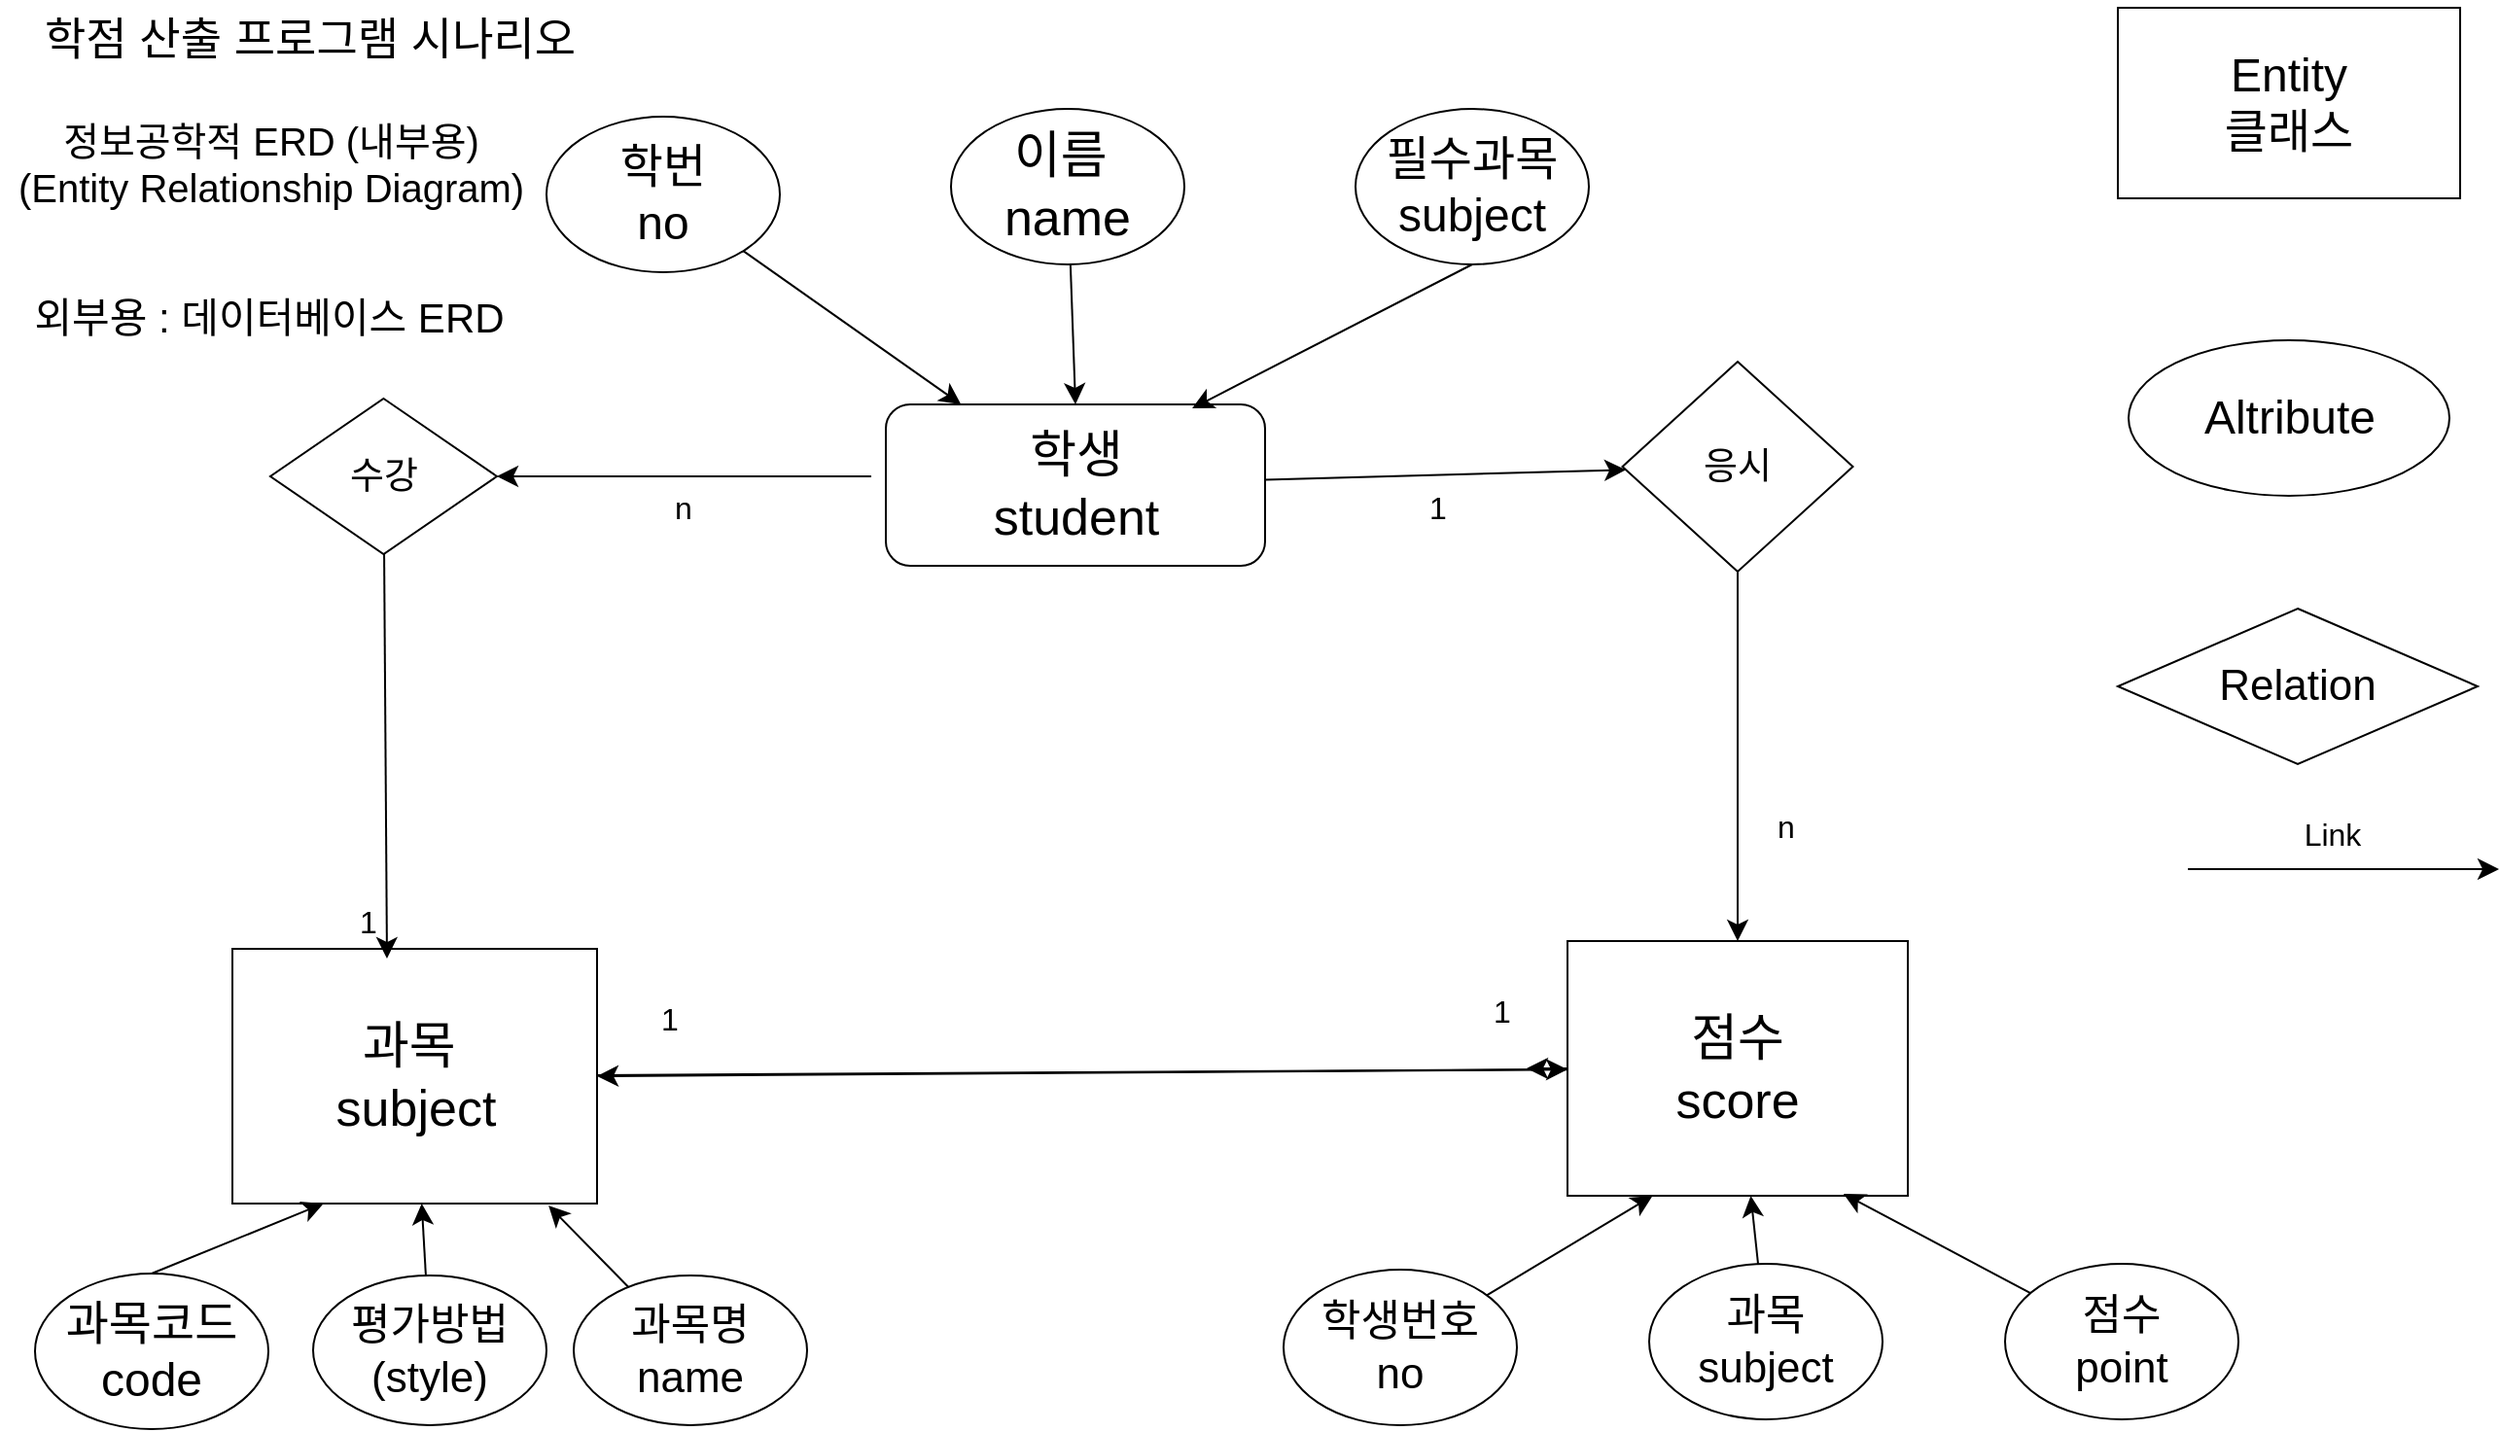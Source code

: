 <mxfile version="23.1.7" type="device">
  <diagram name="페이지-1" id="vhYBJOvGmw5kMRopdo48">
    <mxGraphModel dx="2634" dy="1630" grid="0" gridSize="10" guides="1" tooltips="1" connect="1" arrows="1" fold="1" page="0" pageScale="1" pageWidth="827" pageHeight="1169" math="0" shadow="0">
      <root>
        <mxCell id="0" />
        <mxCell id="1" parent="0" />
        <mxCell id="ph6KvJz50yeCgQCEXLz_-5" value="&lt;font style=&quot;font-size: 23px;&quot;&gt;학점 산출 프로그램 시나리오&lt;/font&gt;" style="text;html=1;align=center;verticalAlign=middle;resizable=0;points=[];autosize=1;strokeColor=none;fillColor=none;fontSize=16;" vertex="1" parent="1">
          <mxGeometry x="-1125" y="-417" width="313" height="40" as="geometry" />
        </mxCell>
        <mxCell id="ph6KvJz50yeCgQCEXLz_-27" style="edgeStyle=none;curved=1;rounded=0;orthogonalLoop=1;jettySize=auto;html=1;entryX=1;entryY=0.5;entryDx=0;entryDy=0;fontSize=12;startSize=8;endSize=8;" edge="1" parent="1" target="ph6KvJz50yeCgQCEXLz_-48">
          <mxGeometry relative="1" as="geometry">
            <mxPoint x="-679" y="-172" as="sourcePoint" />
            <mxPoint x="-901" y="-180" as="targetPoint" />
          </mxGeometry>
        </mxCell>
        <mxCell id="ph6KvJz50yeCgQCEXLz_-51" style="edgeStyle=none;curved=1;rounded=0;orthogonalLoop=1;jettySize=auto;html=1;fontSize=12;startSize=8;endSize=8;" edge="1" parent="1" source="ph6KvJz50yeCgQCEXLz_-8" target="ph6KvJz50yeCgQCEXLz_-50">
          <mxGeometry relative="1" as="geometry" />
        </mxCell>
        <mxCell id="ph6KvJz50yeCgQCEXLz_-8" value="&lt;font style=&quot;font-size: 26px;&quot;&gt;학생&lt;br&gt;student&lt;/font&gt;" style="rounded=1;whiteSpace=wrap;html=1;glass=0;" vertex="1" parent="1">
          <mxGeometry x="-671.5" y="-209" width="195" height="83" as="geometry" />
        </mxCell>
        <mxCell id="ph6KvJz50yeCgQCEXLz_-33" style="edgeStyle=none;curved=1;rounded=0;orthogonalLoop=1;jettySize=auto;html=1;fontSize=12;startSize=8;endSize=8;" edge="1" parent="1" source="ph6KvJz50yeCgQCEXLz_-9" target="ph6KvJz50yeCgQCEXLz_-11">
          <mxGeometry relative="1" as="geometry" />
        </mxCell>
        <mxCell id="ph6KvJz50yeCgQCEXLz_-9" value="&lt;font style=&quot;font-size: 26px;&quot;&gt;과목&amp;nbsp;&lt;br&gt;subject&lt;/font&gt;" style="rounded=0;whiteSpace=wrap;html=1;" vertex="1" parent="1">
          <mxGeometry x="-1007.5" y="71" width="187.5" height="131" as="geometry" />
        </mxCell>
        <mxCell id="ph6KvJz50yeCgQCEXLz_-10" style="edgeStyle=none;curved=1;rounded=0;orthogonalLoop=1;jettySize=auto;html=1;exitX=1;exitY=1;exitDx=0;exitDy=0;fontSize=12;startSize=8;endSize=8;" edge="1" parent="1" source="ph6KvJz50yeCgQCEXLz_-8" target="ph6KvJz50yeCgQCEXLz_-8">
          <mxGeometry relative="1" as="geometry" />
        </mxCell>
        <mxCell id="ph6KvJz50yeCgQCEXLz_-35" style="edgeStyle=none;curved=1;rounded=0;orthogonalLoop=1;jettySize=auto;html=1;fontSize=12;startSize=8;endSize=8;" edge="1" parent="1" source="ph6KvJz50yeCgQCEXLz_-11">
          <mxGeometry relative="1" as="geometry">
            <mxPoint x="-342" y="132.5" as="targetPoint" />
          </mxGeometry>
        </mxCell>
        <mxCell id="ph6KvJz50yeCgQCEXLz_-36" style="edgeStyle=none;curved=1;rounded=0;orthogonalLoop=1;jettySize=auto;html=1;entryX=1;entryY=0.5;entryDx=0;entryDy=0;fontSize=12;startSize=8;endSize=8;" edge="1" parent="1" source="ph6KvJz50yeCgQCEXLz_-11" target="ph6KvJz50yeCgQCEXLz_-9">
          <mxGeometry relative="1" as="geometry" />
        </mxCell>
        <mxCell id="ph6KvJz50yeCgQCEXLz_-11" value="&lt;font style=&quot;font-size: 26px;&quot;&gt;점수&lt;br&gt;score&lt;/font&gt;" style="rounded=0;whiteSpace=wrap;html=1;" vertex="1" parent="1">
          <mxGeometry x="-321" y="67" width="175" height="131" as="geometry" />
        </mxCell>
        <mxCell id="ph6KvJz50yeCgQCEXLz_-39" style="edgeStyle=none;curved=1;rounded=0;orthogonalLoop=1;jettySize=auto;html=1;fontSize=12;startSize=8;endSize=8;" edge="1" parent="1" source="ph6KvJz50yeCgQCEXLz_-12" target="ph6KvJz50yeCgQCEXLz_-8">
          <mxGeometry relative="1" as="geometry" />
        </mxCell>
        <mxCell id="ph6KvJz50yeCgQCEXLz_-12" value="&lt;font style=&quot;font-size: 24px;&quot;&gt;학번&lt;br&gt;no&lt;/font&gt;" style="ellipse;whiteSpace=wrap;html=1;" vertex="1" parent="1">
          <mxGeometry x="-846" y="-357" width="120" height="80" as="geometry" />
        </mxCell>
        <mxCell id="ph6KvJz50yeCgQCEXLz_-40" style="edgeStyle=none;curved=1;rounded=0;orthogonalLoop=1;jettySize=auto;html=1;entryX=0.5;entryY=0;entryDx=0;entryDy=0;fontSize=12;startSize=8;endSize=8;" edge="1" parent="1" source="ph6KvJz50yeCgQCEXLz_-13" target="ph6KvJz50yeCgQCEXLz_-8">
          <mxGeometry relative="1" as="geometry" />
        </mxCell>
        <mxCell id="ph6KvJz50yeCgQCEXLz_-13" value="&lt;font style=&quot;font-size: 26px;&quot;&gt;이름&amp;nbsp;&lt;br&gt;name&lt;/font&gt;" style="ellipse;whiteSpace=wrap;html=1;" vertex="1" parent="1">
          <mxGeometry x="-638" y="-361" width="120" height="80" as="geometry" />
        </mxCell>
        <mxCell id="ph6KvJz50yeCgQCEXLz_-14" value="&lt;font style=&quot;font-size: 24px;&quot;&gt;필수과목&lt;br&gt;subject&lt;br&gt;&lt;/font&gt;" style="ellipse;whiteSpace=wrap;html=1;" vertex="1" parent="1">
          <mxGeometry x="-430" y="-361" width="120" height="80" as="geometry" />
        </mxCell>
        <mxCell id="ph6KvJz50yeCgQCEXLz_-42" style="edgeStyle=none;curved=1;rounded=0;orthogonalLoop=1;jettySize=auto;html=1;exitX=0.5;exitY=0;exitDx=0;exitDy=0;entryX=0.25;entryY=1;entryDx=0;entryDy=0;fontSize=12;startSize=8;endSize=8;" edge="1" parent="1" source="ph6KvJz50yeCgQCEXLz_-15" target="ph6KvJz50yeCgQCEXLz_-9">
          <mxGeometry relative="1" as="geometry" />
        </mxCell>
        <mxCell id="ph6KvJz50yeCgQCEXLz_-15" value="&lt;span style=&quot;font-size: 24px;&quot;&gt;과목코드&lt;br&gt;code&lt;br&gt;&lt;/span&gt;" style="ellipse;whiteSpace=wrap;html=1;" vertex="1" parent="1">
          <mxGeometry x="-1109" y="238" width="120" height="80" as="geometry" />
        </mxCell>
        <mxCell id="ph6KvJz50yeCgQCEXLz_-43" style="edgeStyle=none;curved=1;rounded=0;orthogonalLoop=1;jettySize=auto;html=1;fontSize=12;startSize=8;endSize=8;" edge="1" parent="1" source="ph6KvJz50yeCgQCEXLz_-16" target="ph6KvJz50yeCgQCEXLz_-9">
          <mxGeometry relative="1" as="geometry" />
        </mxCell>
        <mxCell id="ph6KvJz50yeCgQCEXLz_-16" value="&lt;font style=&quot;font-size: 22px;&quot;&gt;평가방법&lt;br&gt;(style)&lt;/font&gt;&lt;span style=&quot;font-size: 22px;&quot;&gt;&lt;br&gt;&lt;/span&gt;" style="ellipse;whiteSpace=wrap;html=1;" vertex="1" parent="1">
          <mxGeometry x="-966" y="239" width="120" height="77" as="geometry" />
        </mxCell>
        <mxCell id="ph6KvJz50yeCgQCEXLz_-17" value="&lt;span style=&quot;font-size: 22px;&quot;&gt;과목명&lt;br&gt;name&lt;br&gt;&lt;/span&gt;" style="ellipse;whiteSpace=wrap;html=1;" vertex="1" parent="1">
          <mxGeometry x="-832" y="239" width="120" height="77" as="geometry" />
        </mxCell>
        <mxCell id="ph6KvJz50yeCgQCEXLz_-45" style="edgeStyle=none;curved=1;rounded=0;orthogonalLoop=1;jettySize=auto;html=1;entryX=0.25;entryY=1;entryDx=0;entryDy=0;fontSize=12;startSize=8;endSize=8;" edge="1" parent="1" source="ph6KvJz50yeCgQCEXLz_-18" target="ph6KvJz50yeCgQCEXLz_-11">
          <mxGeometry relative="1" as="geometry" />
        </mxCell>
        <mxCell id="ph6KvJz50yeCgQCEXLz_-18" value="&lt;span style=&quot;font-size: 22px;&quot;&gt;학생번호&lt;br&gt;no&lt;br&gt;&lt;/span&gt;" style="ellipse;whiteSpace=wrap;html=1;" vertex="1" parent="1">
          <mxGeometry x="-467" y="236" width="120" height="80" as="geometry" />
        </mxCell>
        <mxCell id="ph6KvJz50yeCgQCEXLz_-46" style="edgeStyle=none;curved=1;rounded=0;orthogonalLoop=1;jettySize=auto;html=1;fontSize=12;startSize=8;endSize=8;" edge="1" parent="1" source="ph6KvJz50yeCgQCEXLz_-19" target="ph6KvJz50yeCgQCEXLz_-11">
          <mxGeometry relative="1" as="geometry" />
        </mxCell>
        <mxCell id="ph6KvJz50yeCgQCEXLz_-19" value="&lt;span style=&quot;font-size: 22px;&quot;&gt;과목&lt;br&gt;subject&lt;br&gt;&lt;/span&gt;" style="ellipse;whiteSpace=wrap;html=1;" vertex="1" parent="1">
          <mxGeometry x="-279" y="233" width="120" height="80" as="geometry" />
        </mxCell>
        <mxCell id="ph6KvJz50yeCgQCEXLz_-20" value="&lt;span style=&quot;font-size: 22px;&quot;&gt;점수&lt;br&gt;point&lt;br&gt;&lt;/span&gt;" style="ellipse;whiteSpace=wrap;html=1;" vertex="1" parent="1">
          <mxGeometry x="-96" y="233" width="120" height="80" as="geometry" />
        </mxCell>
        <mxCell id="ph6KvJz50yeCgQCEXLz_-29" value="n" style="text;html=1;align=center;verticalAlign=middle;resizable=0;points=[];autosize=1;strokeColor=none;fillColor=none;fontSize=16;" vertex="1" parent="1">
          <mxGeometry x="-790" y="-172" width="27" height="31" as="geometry" />
        </mxCell>
        <mxCell id="ph6KvJz50yeCgQCEXLz_-30" value="1" style="text;html=1;align=center;verticalAlign=middle;resizable=0;points=[];autosize=1;strokeColor=none;fillColor=none;fontSize=16;" vertex="1" parent="1">
          <mxGeometry x="-402" y="-172" width="27" height="31" as="geometry" />
        </mxCell>
        <mxCell id="ph6KvJz50yeCgQCEXLz_-32" value="1" style="text;html=1;align=center;verticalAlign=middle;resizable=0;points=[];autosize=1;strokeColor=none;fillColor=none;fontSize=16;" vertex="1" parent="1">
          <mxGeometry x="-951.5" y="41.5" width="27" height="31" as="geometry" />
        </mxCell>
        <mxCell id="ph6KvJz50yeCgQCEXLz_-34" style="edgeStyle=none;curved=1;rounded=0;orthogonalLoop=1;jettySize=auto;html=1;entryX=0;entryY=0.5;entryDx=0;entryDy=0;fontSize=12;startSize=8;endSize=8;" edge="1" parent="1" source="ph6KvJz50yeCgQCEXLz_-11" target="ph6KvJz50yeCgQCEXLz_-11">
          <mxGeometry relative="1" as="geometry" />
        </mxCell>
        <mxCell id="ph6KvJz50yeCgQCEXLz_-37" value="1" style="text;html=1;align=center;verticalAlign=middle;resizable=0;points=[];autosize=1;strokeColor=none;fillColor=none;fontSize=16;" vertex="1" parent="1">
          <mxGeometry x="-796.5" y="91.5" width="27" height="31" as="geometry" />
        </mxCell>
        <mxCell id="ph6KvJz50yeCgQCEXLz_-38" value="1" style="text;html=1;align=center;verticalAlign=middle;resizable=0;points=[];autosize=1;strokeColor=none;fillColor=none;fontSize=16;" vertex="1" parent="1">
          <mxGeometry x="-368.5" y="87.5" width="27" height="31" as="geometry" />
        </mxCell>
        <mxCell id="ph6KvJz50yeCgQCEXLz_-41" style="edgeStyle=none;curved=1;rounded=0;orthogonalLoop=1;jettySize=auto;html=1;exitX=0.5;exitY=1;exitDx=0;exitDy=0;entryX=0.808;entryY=0.024;entryDx=0;entryDy=0;entryPerimeter=0;fontSize=12;startSize=8;endSize=8;" edge="1" parent="1" source="ph6KvJz50yeCgQCEXLz_-14" target="ph6KvJz50yeCgQCEXLz_-8">
          <mxGeometry relative="1" as="geometry" />
        </mxCell>
        <mxCell id="ph6KvJz50yeCgQCEXLz_-44" style="edgeStyle=none;curved=1;rounded=0;orthogonalLoop=1;jettySize=auto;html=1;entryX=0.867;entryY=1.008;entryDx=0;entryDy=0;entryPerimeter=0;fontSize=12;startSize=8;endSize=8;" edge="1" parent="1" source="ph6KvJz50yeCgQCEXLz_-17" target="ph6KvJz50yeCgQCEXLz_-9">
          <mxGeometry relative="1" as="geometry" />
        </mxCell>
        <mxCell id="ph6KvJz50yeCgQCEXLz_-47" style="edgeStyle=none;curved=1;rounded=0;orthogonalLoop=1;jettySize=auto;html=1;entryX=0.811;entryY=0.992;entryDx=0;entryDy=0;entryPerimeter=0;fontSize=12;startSize=8;endSize=8;" edge="1" parent="1" source="ph6KvJz50yeCgQCEXLz_-20" target="ph6KvJz50yeCgQCEXLz_-11">
          <mxGeometry relative="1" as="geometry" />
        </mxCell>
        <mxCell id="ph6KvJz50yeCgQCEXLz_-48" value="&lt;font style=&quot;font-size: 19px;&quot;&gt;수강&lt;/font&gt;" style="rhombus;whiteSpace=wrap;html=1;" vertex="1" parent="1">
          <mxGeometry x="-988" y="-212" width="116.5" height="80" as="geometry" />
        </mxCell>
        <mxCell id="ph6KvJz50yeCgQCEXLz_-49" style="edgeStyle=none;curved=1;rounded=0;orthogonalLoop=1;jettySize=auto;html=1;entryX=0.87;entryY=1.113;entryDx=0;entryDy=0;entryPerimeter=0;fontSize=12;startSize=8;endSize=8;" edge="1" parent="1" source="ph6KvJz50yeCgQCEXLz_-48" target="ph6KvJz50yeCgQCEXLz_-32">
          <mxGeometry relative="1" as="geometry" />
        </mxCell>
        <mxCell id="ph6KvJz50yeCgQCEXLz_-56" style="edgeStyle=none;curved=1;rounded=0;orthogonalLoop=1;jettySize=auto;html=1;entryX=0.5;entryY=0;entryDx=0;entryDy=0;fontSize=12;startSize=8;endSize=8;" edge="1" parent="1" source="ph6KvJz50yeCgQCEXLz_-50" target="ph6KvJz50yeCgQCEXLz_-11">
          <mxGeometry relative="1" as="geometry" />
        </mxCell>
        <mxCell id="ph6KvJz50yeCgQCEXLz_-50" value="&lt;font style=&quot;font-size: 19px;&quot;&gt;응시&lt;/font&gt;" style="rhombus;whiteSpace=wrap;html=1;" vertex="1" parent="1">
          <mxGeometry x="-292.75" y="-231" width="118.5" height="108" as="geometry" />
        </mxCell>
        <mxCell id="ph6KvJz50yeCgQCEXLz_-55" style="edgeStyle=none;curved=1;rounded=0;orthogonalLoop=1;jettySize=auto;html=1;entryX=0.5;entryY=0;entryDx=0;entryDy=0;fontSize=12;startSize=8;endSize=8;" edge="1" parent="1" source="ph6KvJz50yeCgQCEXLz_-11" target="ph6KvJz50yeCgQCEXLz_-11">
          <mxGeometry relative="1" as="geometry" />
        </mxCell>
        <mxCell id="ph6KvJz50yeCgQCEXLz_-57" value="n" style="text;html=1;align=center;verticalAlign=middle;resizable=0;points=[];autosize=1;strokeColor=none;fillColor=none;fontSize=16;" vertex="1" parent="1">
          <mxGeometry x="-223" y="-8" width="27" height="31" as="geometry" />
        </mxCell>
        <mxCell id="ph6KvJz50yeCgQCEXLz_-58" value="&lt;font style=&quot;font-size: 24px;&quot;&gt;Entity&lt;br&gt;클래스&lt;br&gt;&lt;/font&gt;" style="rounded=0;whiteSpace=wrap;html=1;" vertex="1" parent="1">
          <mxGeometry x="-38" y="-413" width="176" height="98" as="geometry" />
        </mxCell>
        <mxCell id="ph6KvJz50yeCgQCEXLz_-59" value="&lt;font style=&quot;font-size: 24px;&quot;&gt;Altribute&lt;/font&gt;" style="ellipse;whiteSpace=wrap;html=1;" vertex="1" parent="1">
          <mxGeometry x="-32.5" y="-242" width="165" height="80" as="geometry" />
        </mxCell>
        <mxCell id="ph6KvJz50yeCgQCEXLz_-65" style="edgeStyle=none;curved=1;rounded=0;orthogonalLoop=1;jettySize=auto;html=1;fontSize=12;startSize=8;endSize=8;" edge="1" parent="1">
          <mxGeometry relative="1" as="geometry">
            <mxPoint x="158" y="30" as="targetPoint" />
            <mxPoint x="-2" y="30" as="sourcePoint" />
          </mxGeometry>
        </mxCell>
        <mxCell id="ph6KvJz50yeCgQCEXLz_-60" value="&lt;font style=&quot;font-size: 22px;&quot;&gt;Relation&lt;/font&gt;" style="rhombus;whiteSpace=wrap;html=1;" vertex="1" parent="1">
          <mxGeometry x="-38" y="-104" width="185" height="80" as="geometry" />
        </mxCell>
        <mxCell id="ph6KvJz50yeCgQCEXLz_-61" value="&lt;font style=&quot;font-size: 20px;&quot;&gt;정보공학적 ERD (내부용)&lt;br&gt;(Entity Relationship Diagram)&lt;/font&gt;" style="text;html=1;align=center;verticalAlign=middle;resizable=0;points=[];autosize=1;strokeColor=none;fillColor=none;fontSize=16;" vertex="1" parent="1">
          <mxGeometry x="-1127" y="-363" width="278" height="60" as="geometry" />
        </mxCell>
        <mxCell id="ph6KvJz50yeCgQCEXLz_-62" value="&lt;font style=&quot;font-size: 21px;&quot;&gt;외부용 : 데이터베이스 ERD&lt;/font&gt;" style="text;html=1;align=center;verticalAlign=middle;resizable=0;points=[];autosize=1;strokeColor=none;fillColor=none;fontSize=16;" vertex="1" parent="1">
          <mxGeometry x="-1127" y="-273" width="275" height="37" as="geometry" />
        </mxCell>
        <mxCell id="ph6KvJz50yeCgQCEXLz_-66" value="Link" style="text;html=1;align=center;verticalAlign=middle;resizable=0;points=[];autosize=1;strokeColor=none;fillColor=none;fontSize=16;" vertex="1" parent="1">
          <mxGeometry x="48.5" y="-3.5" width="47" height="31" as="geometry" />
        </mxCell>
      </root>
    </mxGraphModel>
  </diagram>
</mxfile>
